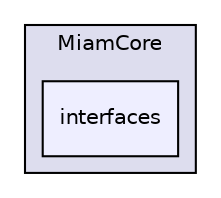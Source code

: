 digraph "code/MiamCore/interfaces" {
  compound=true
  node [ fontsize="10", fontname="Helvetica"];
  edge [ labelfontsize="10", labelfontname="Helvetica"];
  subgraph clusterdir_8286ec72a985a42cf2222f74d6469280 {
    graph [ bgcolor="#ddddee", pencolor="black", label="MiamCore" fontname="Helvetica", fontsize="10", URL="dir_8286ec72a985a42cf2222f74d6469280.html"]
  dir_bdb54007121869619834c1119511c9e9 [shape=box, label="interfaces", style="filled", fillcolor="#eeeeff", pencolor="black", URL="dir_bdb54007121869619834c1119511c9e9.html"];
  }
}
